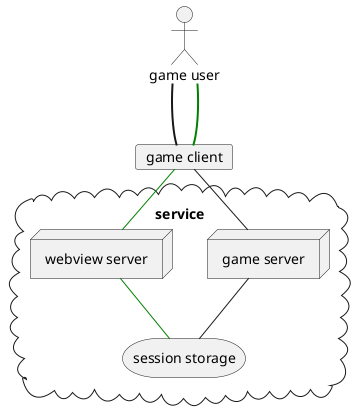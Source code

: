 @startuml

actor "game user" as u

card "game client" as c

cloud "service" as ssss{
    node "game server" as gs
    node  "webview server" as ws
    storage "session storage" as ss
}



gs -- ss
ws -- ss #green

u == c
u == c #green

c -- ws #green
c -- gs

@enduml
